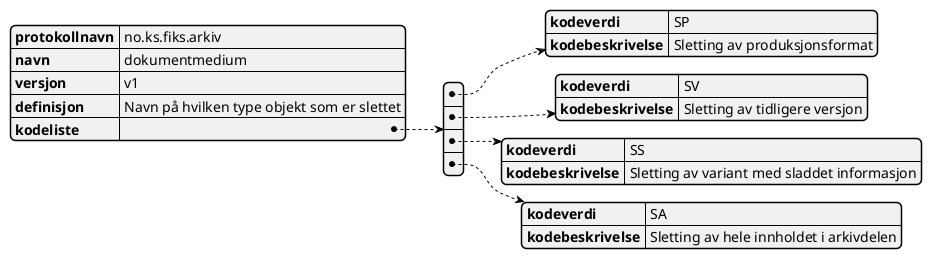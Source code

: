 @startjson
{
  "protokollnavn": "no.ks.fiks.arkiv",
  "navn": "dokumentmedium",
  "versjon": "v1",
  "definisjon": "Navn på hvilken type objekt som er slettet",
  "kodeliste": [
    {
      "kodeverdi" : "SP",
      "kodebeskrivelse" : "Sletting av produksjonsformat"
    },
    {
      "kodeverdi" : "SV",
      "kodebeskrivelse" : "Sletting av tidligere versjon"
    },
    {
      "kodeverdi" : "SS",
      "kodebeskrivelse" : "Sletting av variant med sladdet informasjon"
    },
    {
      "kodeverdi" : "SA",
      "kodebeskrivelse" : "Sletting av hele innholdet i arkivdelen"
    }
  ]
}
@endjson